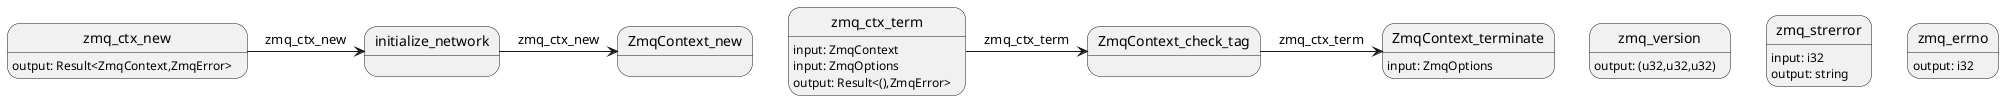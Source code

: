 @startuml
'https://plantuml.com/state-diagram

state zmq_version
zmq_version : output: (u32,u32,u32)

state zmq_strerror
zmq_strerror: input: i32
zmq_strerror: output: string

state zmq_errno
zmq_errno: output: i32

state zmq_ctx_new
zmq_ctx_new: output: Result<ZmqContext,ZmqError>

zmq_ctx_new -> initialize_network : zmq_ctx_new
initialize_network -> ZmqContext_new : zmq_ctx_new

state initialize_network

state ZmqContext_new

state zmq_ctx_term
zmq_ctx_term: input: ZmqContext
zmq_ctx_term: input: ZmqOptions
zmq_ctx_term: output: Result<(),ZmqError>

zmq_ctx_term -> ZmqContext_check_tag : zmq_ctx_term
ZmqContext_check_tag -> ZmqContext_terminate : zmq_ctx_term

state ZmqContext_check_tag

state ZmqContext_terminate
ZmqContext_terminate: input: ZmqOptions

@enduml
